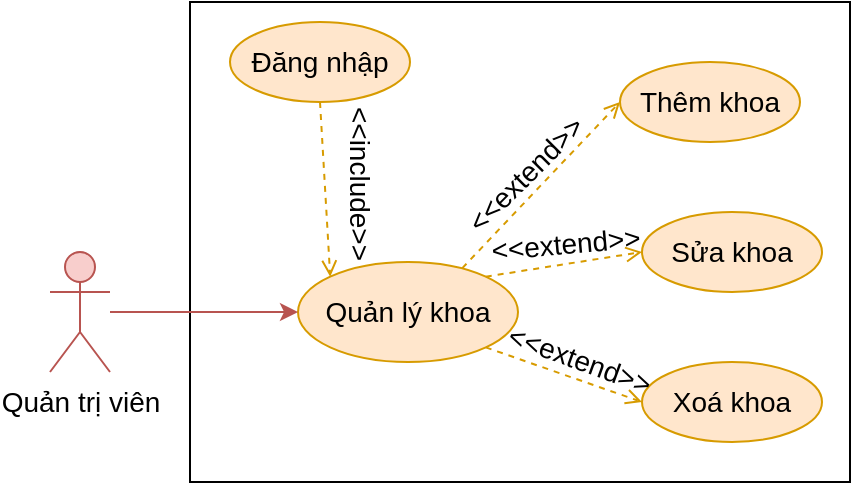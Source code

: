 <mxfile version="26.0.7">
  <diagram name="Page-1" id="Yz5cwtjQ128bGv-PHUz_">
    <mxGraphModel dx="1050" dy="621" grid="1" gridSize="10" guides="1" tooltips="1" connect="1" arrows="1" fold="1" page="1" pageScale="1" pageWidth="850" pageHeight="1100" math="0" shadow="0">
      <root>
        <mxCell id="0" />
        <mxCell id="1" parent="0" />
        <mxCell id="NeeS8TY5g7JQg5Ek_8HP-1" value="" style="rounded=0;whiteSpace=wrap;html=1;" vertex="1" parent="1">
          <mxGeometry x="360" y="160" width="330" height="240" as="geometry" />
        </mxCell>
        <mxCell id="xkgxMSR3FYmqV3tjWRWc-1" value="Quản lý khoa" style="ellipse;whiteSpace=wrap;html=1;fillColor=#ffe6cc;strokeColor=#d79b00;fontSize=14;" parent="1" vertex="1">
          <mxGeometry x="414" y="290" width="110" height="50" as="geometry" />
        </mxCell>
        <mxCell id="xkgxMSR3FYmqV3tjWRWc-2" style="rounded=0;orthogonalLoop=1;jettySize=auto;html=1;entryX=0;entryY=0.5;entryDx=0;entryDy=0;fillColor=#ffe6cc;strokeColor=#d79b00;exitX=0.747;exitY=0.061;exitDx=0;exitDy=0;exitPerimeter=0;dashed=1;fontSize=14;endArrow=open;endFill=0;" parent="1" source="xkgxMSR3FYmqV3tjWRWc-1" target="xkgxMSR3FYmqV3tjWRWc-5" edge="1">
          <mxGeometry relative="1" as="geometry">
            <mxPoint x="495" y="263" as="sourcePoint" />
          </mxGeometry>
        </mxCell>
        <mxCell id="xkgxMSR3FYmqV3tjWRWc-3" style="rounded=0;orthogonalLoop=1;jettySize=auto;html=1;entryX=0;entryY=0.5;entryDx=0;entryDy=0;fillColor=#ffe6cc;strokeColor=#d79b00;exitX=1;exitY=0;exitDx=0;exitDy=0;dashed=1;fontSize=14;endArrow=open;endFill=0;" parent="1" source="xkgxMSR3FYmqV3tjWRWc-1" target="xkgxMSR3FYmqV3tjWRWc-6" edge="1">
          <mxGeometry relative="1" as="geometry">
            <mxPoint x="516" y="280" as="sourcePoint" />
          </mxGeometry>
        </mxCell>
        <mxCell id="xkgxMSR3FYmqV3tjWRWc-4" style="rounded=0;orthogonalLoop=1;jettySize=auto;html=1;exitX=1;exitY=1;exitDx=0;exitDy=0;entryX=0;entryY=0.5;entryDx=0;entryDy=0;fillColor=#ffe6cc;strokeColor=#d79b00;dashed=1;fontSize=14;endArrow=open;endFill=0;" parent="1" source="xkgxMSR3FYmqV3tjWRWc-1" target="xkgxMSR3FYmqV3tjWRWc-7" edge="1">
          <mxGeometry relative="1" as="geometry">
            <mxPoint x="503" y="294" as="sourcePoint" />
          </mxGeometry>
        </mxCell>
        <mxCell id="xkgxMSR3FYmqV3tjWRWc-5" value="Thêm khoa" style="ellipse;whiteSpace=wrap;html=1;fillColor=#ffe6cc;strokeColor=#d79b00;fontSize=14;" parent="1" vertex="1">
          <mxGeometry x="575" y="190" width="90" height="40" as="geometry" />
        </mxCell>
        <mxCell id="xkgxMSR3FYmqV3tjWRWc-6" value="Sửa khoa" style="ellipse;whiteSpace=wrap;html=1;fillColor=#ffe6cc;strokeColor=#d79b00;fontSize=14;" parent="1" vertex="1">
          <mxGeometry x="586" y="265" width="90" height="40" as="geometry" />
        </mxCell>
        <mxCell id="xkgxMSR3FYmqV3tjWRWc-7" value="Xoá khoa" style="ellipse;whiteSpace=wrap;html=1;fillColor=#ffe6cc;strokeColor=#d79b00;fontSize=14;" parent="1" vertex="1">
          <mxGeometry x="586" y="340" width="90" height="40" as="geometry" />
        </mxCell>
        <mxCell id="xkgxMSR3FYmqV3tjWRWc-8" value="&lt;font style=&quot;font-size: 14px;&quot;&gt;&amp;lt;&amp;lt;extend&amp;gt;&amp;gt;&lt;/font&gt;" style="text;html=1;strokeColor=none;fillColor=none;align=center;verticalAlign=middle;whiteSpace=wrap;rounded=0;rotation=-45;fontSize=14;" parent="1" vertex="1">
          <mxGeometry x="498" y="231" width="60" height="30" as="geometry" />
        </mxCell>
        <mxCell id="xkgxMSR3FYmqV3tjWRWc-9" value="&lt;font style=&quot;font-size: 14px;&quot;&gt;&amp;lt;&amp;lt;extend&amp;gt;&amp;gt;&lt;/font&gt;" style="text;html=1;strokeColor=none;fillColor=none;align=center;verticalAlign=middle;whiteSpace=wrap;rounded=0;rotation=-5;fontSize=14;" parent="1" vertex="1">
          <mxGeometry x="518" y="266" width="60" height="30" as="geometry" />
        </mxCell>
        <mxCell id="xkgxMSR3FYmqV3tjWRWc-10" value="&lt;font style=&quot;font-size: 14px;&quot;&gt;&amp;lt;&amp;lt;extend&amp;gt;&amp;gt;&lt;/font&gt;" style="text;html=1;strokeColor=none;fillColor=none;align=center;verticalAlign=middle;whiteSpace=wrap;rounded=0;rotation=20;fontSize=14;" parent="1" vertex="1">
          <mxGeometry x="525" y="324" width="60" height="30" as="geometry" />
        </mxCell>
        <mxCell id="xkgxMSR3FYmqV3tjWRWc-11" style="rounded=0;orthogonalLoop=1;jettySize=auto;html=1;entryX=0;entryY=0.5;entryDx=0;entryDy=0;fillColor=#f8cecc;strokeColor=#b85450;fontSize=14;" parent="1" source="xkgxMSR3FYmqV3tjWRWc-12" edge="1">
          <mxGeometry relative="1" as="geometry">
            <mxPoint x="414.0" y="315" as="targetPoint" />
          </mxGeometry>
        </mxCell>
        <mxCell id="xkgxMSR3FYmqV3tjWRWc-12" value="Quản trị viên" style="shape=umlActor;verticalLabelPosition=bottom;verticalAlign=top;html=1;outlineConnect=0;fillColor=#f8cecc;strokeColor=#b85450;fontSize=14;" parent="1" vertex="1">
          <mxGeometry x="290" y="285.0" width="30" height="60" as="geometry" />
        </mxCell>
        <mxCell id="xkgxMSR3FYmqV3tjWRWc-13" style="rounded=0;orthogonalLoop=1;jettySize=auto;html=1;entryX=0;entryY=0;entryDx=0;entryDy=0;fillColor=#ffe6cc;strokeColor=#d79b00;endArrow=open;endFill=0;dashed=1;exitX=0.5;exitY=1;exitDx=0;exitDy=0;" parent="1" source="xkgxMSR3FYmqV3tjWRWc-14" target="xkgxMSR3FYmqV3tjWRWc-1" edge="1">
          <mxGeometry relative="1" as="geometry">
            <mxPoint x="325.5" y="106" as="targetPoint" />
            <mxPoint x="325" y="196" as="sourcePoint" />
          </mxGeometry>
        </mxCell>
        <mxCell id="xkgxMSR3FYmqV3tjWRWc-14" value="Đăng nhập" style="ellipse;whiteSpace=wrap;html=1;fillColor=#ffe6cc;strokeColor=#d79b00;fontSize=14;" parent="1" vertex="1">
          <mxGeometry x="380" y="170" width="90" height="40" as="geometry" />
        </mxCell>
        <mxCell id="xkgxMSR3FYmqV3tjWRWc-15" value="&lt;font&gt;&amp;lt;&amp;lt;include&amp;gt;&amp;gt;&lt;/font&gt;" style="text;html=1;strokeColor=none;fillColor=none;align=center;verticalAlign=middle;whiteSpace=wrap;rounded=0;rotation=90;fontSize=14;" parent="1" vertex="1">
          <mxGeometry x="415" y="236" width="60" height="30" as="geometry" />
        </mxCell>
      </root>
    </mxGraphModel>
  </diagram>
</mxfile>

